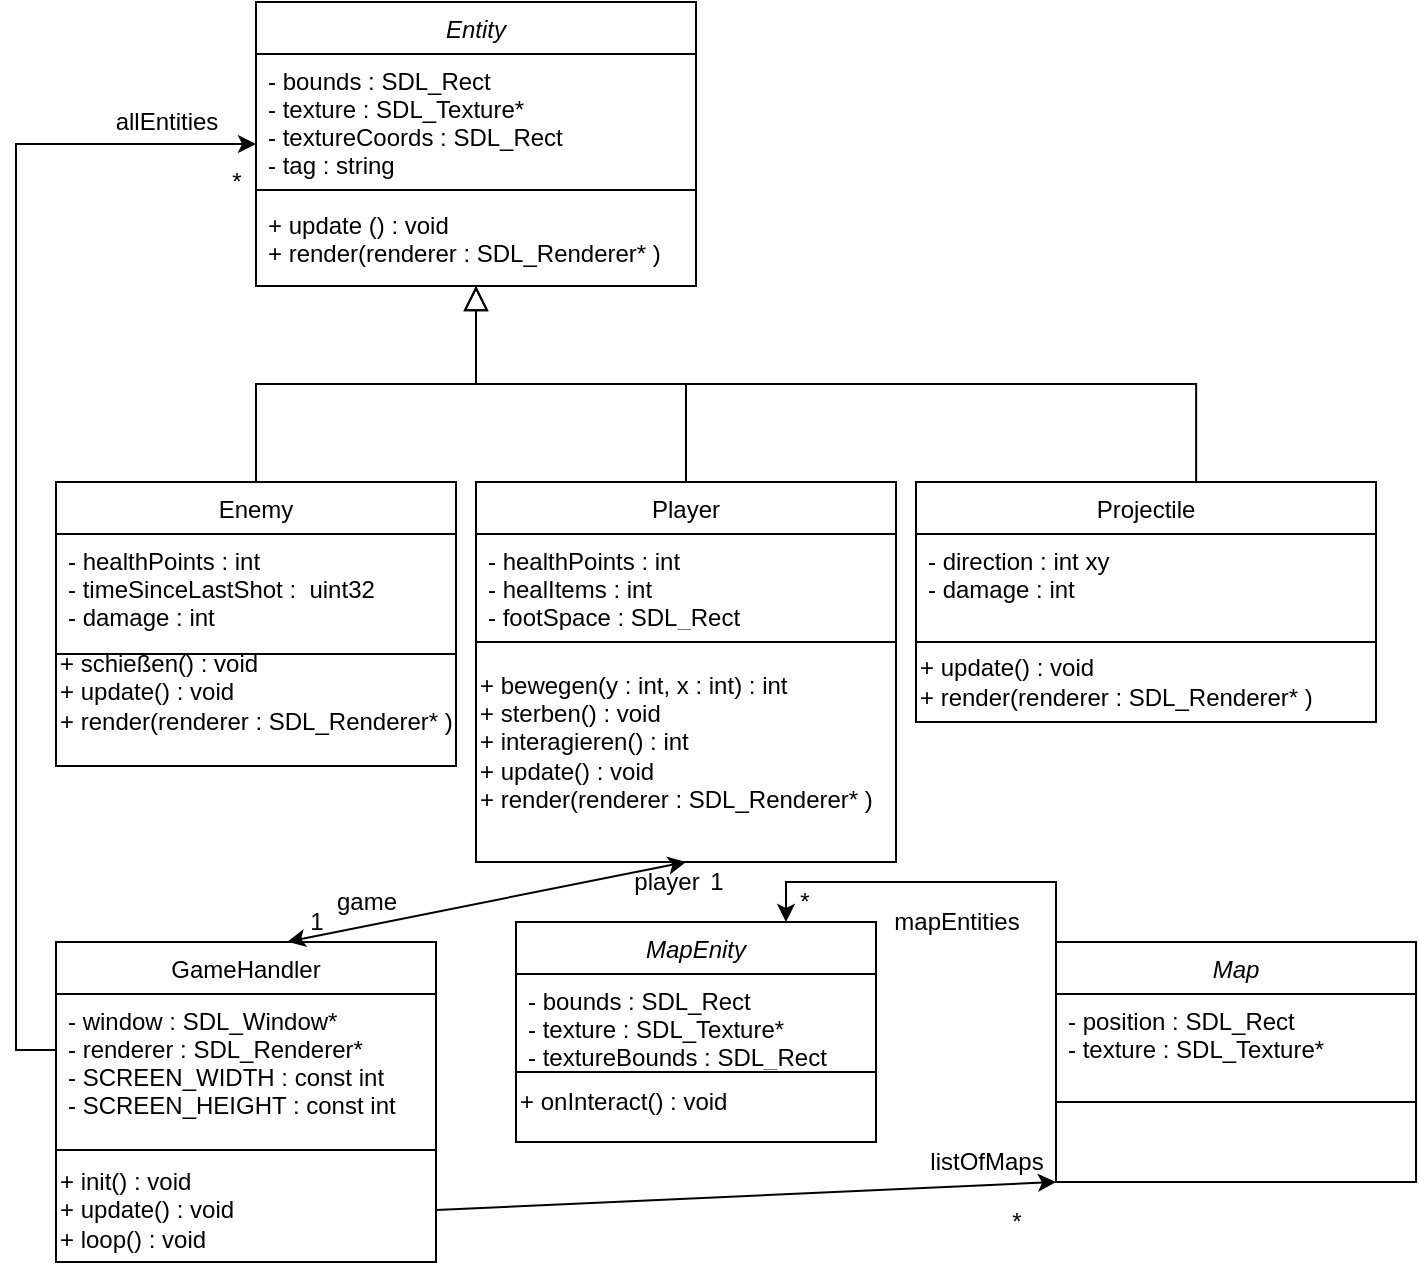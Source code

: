 <mxfile version="13.7.3" type="device"><diagram id="C5RBs43oDa-KdzZeNtuy" name="Page-1"><mxGraphModel dx="1086" dy="806" grid="1" gridSize="10" guides="1" tooltips="1" connect="1" arrows="1" fold="1" page="1" pageScale="1" pageWidth="827" pageHeight="1169" math="0" shadow="0"><root><mxCell id="WIyWlLk6GJQsqaUBKTNV-0"/><mxCell id="WIyWlLk6GJQsqaUBKTNV-1" parent="WIyWlLk6GJQsqaUBKTNV-0"/><mxCell id="zkfFHV4jXpPFQw0GAbJ--12" value="" style="endArrow=block;endSize=10;endFill=0;shadow=0;strokeWidth=1;rounded=0;edgeStyle=elbowEdgeStyle;elbow=vertical;" parent="WIyWlLk6GJQsqaUBKTNV-1" source="zkfFHV4jXpPFQw0GAbJ--6" target="zkfFHV4jXpPFQw0GAbJ--0" edge="1"><mxGeometry width="160" relative="1" as="geometry"><mxPoint x="110" y="103" as="sourcePoint"/><mxPoint x="110" y="103" as="targetPoint"/></mxGeometry></mxCell><mxCell id="zkfFHV4jXpPFQw0GAbJ--16" value="" style="endArrow=block;endSize=10;endFill=0;shadow=0;strokeWidth=1;rounded=0;edgeStyle=elbowEdgeStyle;elbow=vertical;" parent="WIyWlLk6GJQsqaUBKTNV-1" source="zkfFHV4jXpPFQw0GAbJ--13" target="zkfFHV4jXpPFQw0GAbJ--0" edge="1"><mxGeometry width="160" relative="1" as="geometry"><mxPoint x="120" y="273" as="sourcePoint"/><mxPoint x="220" y="171" as="targetPoint"/></mxGeometry></mxCell><mxCell id="ireMfG32L-UuXTgpNCbU-6" value="" style="endArrow=none;endSize=10;endFill=0;shadow=0;strokeWidth=1;rounded=0;edgeStyle=elbowEdgeStyle;elbow=vertical;exitX=0.609;exitY=0.004;exitDx=0;exitDy=0;exitPerimeter=0;" parent="WIyWlLk6GJQsqaUBKTNV-1" source="ireMfG32L-UuXTgpNCbU-9" edge="1"><mxGeometry width="160" relative="1" as="geometry"><mxPoint x="620" y="250" as="sourcePoint"/><mxPoint x="330" y="211" as="targetPoint"/><Array as="points"><mxPoint x="600" y="211"/></Array></mxGeometry></mxCell><mxCell id="zkfFHV4jXpPFQw0GAbJ--0" value="Entity" style="swimlane;fontStyle=2;align=center;verticalAlign=top;childLayout=stackLayout;horizontal=1;startSize=26;horizontalStack=0;resizeParent=1;resizeLast=0;collapsible=1;marginBottom=0;rounded=0;shadow=0;strokeWidth=1;" parent="WIyWlLk6GJQsqaUBKTNV-1" vertex="1"><mxGeometry x="130" y="20" width="220" height="142" as="geometry"><mxRectangle x="230" y="140" width="160" height="26" as="alternateBounds"/></mxGeometry></mxCell><mxCell id="zkfFHV4jXpPFQw0GAbJ--1" value="- bounds : SDL_Rect &#10;- texture : SDL_Texture*&#10;- textureCoords : SDL_Rect&#10;- tag : string" style="text;align=left;verticalAlign=top;spacingLeft=4;spacingRight=4;overflow=hidden;rotatable=0;points=[[0,0.5],[1,0.5]];portConstraint=eastwest;" parent="zkfFHV4jXpPFQw0GAbJ--0" vertex="1"><mxGeometry y="26" width="220" height="64" as="geometry"/></mxCell><mxCell id="zkfFHV4jXpPFQw0GAbJ--4" value="" style="line;html=1;strokeWidth=1;align=left;verticalAlign=middle;spacingTop=-1;spacingLeft=3;spacingRight=3;rotatable=0;labelPosition=right;points=[];portConstraint=eastwest;" parent="zkfFHV4jXpPFQw0GAbJ--0" vertex="1"><mxGeometry y="90" width="220" height="8" as="geometry"/></mxCell><mxCell id="zkfFHV4jXpPFQw0GAbJ--5" value="+ update () : void&#10;+ render(renderer : SDL_Renderer* )" style="text;align=left;verticalAlign=top;spacingLeft=4;spacingRight=4;overflow=hidden;rotatable=0;points=[[0,0.5],[1,0.5]];portConstraint=eastwest;" parent="zkfFHV4jXpPFQw0GAbJ--0" vertex="1"><mxGeometry y="98" width="220" height="44" as="geometry"/></mxCell><mxCell id="zkfFHV4jXpPFQw0GAbJ--6" value="Enemy" style="swimlane;fontStyle=0;align=center;verticalAlign=top;childLayout=stackLayout;horizontal=1;startSize=26;horizontalStack=0;resizeParent=1;resizeLast=0;collapsible=1;marginBottom=0;rounded=0;shadow=0;strokeWidth=1;" parent="WIyWlLk6GJQsqaUBKTNV-1" vertex="1"><mxGeometry x="30" y="260" width="200" height="142" as="geometry"><mxRectangle x="130" y="380" width="160" height="26" as="alternateBounds"/></mxGeometry></mxCell><mxCell id="zkfFHV4jXpPFQw0GAbJ--7" value="- healthPoints : int&#10;- timeSinceLastShot :  uint32&#10;- damage : int" style="text;align=left;verticalAlign=top;spacingLeft=4;spacingRight=4;overflow=hidden;rotatable=0;points=[[0,0.5],[1,0.5]];portConstraint=eastwest;" parent="zkfFHV4jXpPFQw0GAbJ--6" vertex="1"><mxGeometry y="26" width="200" height="56" as="geometry"/></mxCell><mxCell id="zkfFHV4jXpPFQw0GAbJ--9" value="" style="line;html=1;strokeWidth=1;align=left;verticalAlign=middle;spacingTop=-1;spacingLeft=3;spacingRight=3;rotatable=0;labelPosition=right;points=[];portConstraint=eastwest;" parent="zkfFHV4jXpPFQw0GAbJ--6" vertex="1"><mxGeometry y="82" width="200" height="8" as="geometry"/></mxCell><mxCell id="ireMfG32L-UuXTgpNCbU-4" value="+ schießen() : void&lt;br&gt;+ update() : void&lt;br&gt;+&amp;nbsp;&lt;span&gt;render(renderer : SDL_Renderer* )&lt;/span&gt;" style="text;html=1;strokeColor=none;fillColor=none;align=left;verticalAlign=middle;whiteSpace=wrap;rounded=0;" parent="zkfFHV4jXpPFQw0GAbJ--6" vertex="1"><mxGeometry y="90" width="200" height="30" as="geometry"/></mxCell><mxCell id="zkfFHV4jXpPFQw0GAbJ--13" value="Player" style="swimlane;fontStyle=0;align=center;verticalAlign=top;childLayout=stackLayout;horizontal=1;startSize=26;horizontalStack=0;resizeParent=1;resizeLast=0;collapsible=1;marginBottom=0;rounded=0;shadow=0;strokeWidth=1;" parent="WIyWlLk6GJQsqaUBKTNV-1" vertex="1"><mxGeometry x="240" y="260" width="210" height="190" as="geometry"><mxRectangle x="340" y="380" width="170" height="26" as="alternateBounds"/></mxGeometry></mxCell><mxCell id="zkfFHV4jXpPFQw0GAbJ--14" value="- healthPoints : int &#10;- healItems : int&#10;- footSpace : SDL_Rect" style="text;align=left;verticalAlign=top;spacingLeft=4;spacingRight=4;overflow=hidden;rotatable=0;points=[[0,0.5],[1,0.5]];portConstraint=eastwest;" parent="zkfFHV4jXpPFQw0GAbJ--13" vertex="1"><mxGeometry y="26" width="210" height="44" as="geometry"/></mxCell><mxCell id="zkfFHV4jXpPFQw0GAbJ--15" value="" style="line;html=1;strokeWidth=1;align=left;verticalAlign=middle;spacingTop=-1;spacingLeft=3;spacingRight=3;rotatable=0;labelPosition=right;points=[];portConstraint=eastwest;" parent="zkfFHV4jXpPFQw0GAbJ--13" vertex="1"><mxGeometry y="70" width="210" height="20" as="geometry"/></mxCell><mxCell id="ireMfG32L-UuXTgpNCbU-3" value="+ bewegen(y : int, x : int) : int&lt;br&gt;+ sterben() : void&lt;br&gt;+ interagieren() : int&lt;br&gt;+ update() : void&lt;br&gt;+&amp;nbsp;&lt;span&gt;render(renderer : SDL_Renderer* )&lt;/span&gt;" style="text;html=1;strokeColor=none;fillColor=none;align=left;verticalAlign=middle;whiteSpace=wrap;rounded=0;" parent="zkfFHV4jXpPFQw0GAbJ--13" vertex="1"><mxGeometry y="90" width="210" height="80" as="geometry"/></mxCell><mxCell id="ireMfG32L-UuXTgpNCbU-9" value="Projectile" style="swimlane;fontStyle=0;align=center;verticalAlign=top;childLayout=stackLayout;horizontal=1;startSize=26;horizontalStack=0;resizeParent=1;resizeLast=0;collapsible=1;marginBottom=0;rounded=0;shadow=0;strokeWidth=1;" parent="WIyWlLk6GJQsqaUBKTNV-1" vertex="1"><mxGeometry x="460" y="260" width="230" height="120" as="geometry"><mxRectangle x="340" y="380" width="170" height="26" as="alternateBounds"/></mxGeometry></mxCell><mxCell id="ireMfG32L-UuXTgpNCbU-10" value="- direction : int xy&#10;- damage : int" style="text;align=left;verticalAlign=top;spacingLeft=4;spacingRight=4;overflow=hidden;rotatable=0;points=[[0,0.5],[1,0.5]];portConstraint=eastwest;" parent="ireMfG32L-UuXTgpNCbU-9" vertex="1"><mxGeometry y="26" width="230" height="44" as="geometry"/></mxCell><mxCell id="ireMfG32L-UuXTgpNCbU-11" value="" style="line;html=1;strokeWidth=1;align=left;verticalAlign=middle;spacingTop=-1;spacingLeft=3;spacingRight=3;rotatable=0;labelPosition=right;points=[];portConstraint=eastwest;" parent="ireMfG32L-UuXTgpNCbU-9" vertex="1"><mxGeometry y="70" width="230" height="20" as="geometry"/></mxCell><mxCell id="ireMfG32L-UuXTgpNCbU-12" value="+ update() : void&lt;br&gt;&lt;span&gt;+ render(renderer : SDL_Renderer* )&lt;/span&gt;" style="text;html=1;strokeColor=none;fillColor=none;align=left;verticalAlign=middle;whiteSpace=wrap;rounded=0;" parent="ireMfG32L-UuXTgpNCbU-9" vertex="1"><mxGeometry y="90" width="230" height="20" as="geometry"/></mxCell><mxCell id="bjbM4pXFoCjJsERcXQf7-0" value="GameHandler" style="swimlane;fontStyle=0;align=center;verticalAlign=top;childLayout=stackLayout;horizontal=1;startSize=26;horizontalStack=0;resizeParent=1;resizeLast=0;collapsible=1;marginBottom=0;rounded=0;shadow=0;strokeWidth=1;" parent="WIyWlLk6GJQsqaUBKTNV-1" vertex="1"><mxGeometry x="30" y="490" width="190" height="160" as="geometry"><mxRectangle x="130" y="380" width="160" height="26" as="alternateBounds"/></mxGeometry></mxCell><mxCell id="bjbM4pXFoCjJsERcXQf7-1" value="- window : SDL_Window*&#10;- renderer : SDL_Renderer*&#10;- SCREEN_WIDTH : const int &#10;- SCREEN_HEIGHT : const int " style="text;align=left;verticalAlign=top;spacingLeft=4;spacingRight=4;overflow=hidden;rotatable=0;points=[[0,0.5],[1,0.5]];portConstraint=eastwest;" parent="bjbM4pXFoCjJsERcXQf7-0" vertex="1"><mxGeometry y="26" width="190" height="74" as="geometry"/></mxCell><mxCell id="bjbM4pXFoCjJsERcXQf7-2" value="" style="line;html=1;strokeWidth=1;align=left;verticalAlign=middle;spacingTop=-1;spacingLeft=3;spacingRight=3;rotatable=0;labelPosition=right;points=[];portConstraint=eastwest;" parent="bjbM4pXFoCjJsERcXQf7-0" vertex="1"><mxGeometry y="100" width="190" height="8" as="geometry"/></mxCell><mxCell id="bjbM4pXFoCjJsERcXQf7-3" value="+ init() : void&lt;br&gt;+ update() : void&lt;br&gt;+ loop() : void" style="text;html=1;strokeColor=none;fillColor=none;align=left;verticalAlign=middle;whiteSpace=wrap;rounded=0;" parent="bjbM4pXFoCjJsERcXQf7-0" vertex="1"><mxGeometry y="108" width="190" height="52" as="geometry"/></mxCell><mxCell id="bjbM4pXFoCjJsERcXQf7-5" value="" style="endArrow=classic;html=1;rounded=0;exitX=0.609;exitY=-0.001;exitDx=0;exitDy=0;exitPerimeter=0;entryX=0.5;entryY=1;entryDx=0;entryDy=0;startArrow=classic;startFill=1;" parent="WIyWlLk6GJQsqaUBKTNV-1" source="bjbM4pXFoCjJsERcXQf7-0" target="zkfFHV4jXpPFQw0GAbJ--13" edge="1"><mxGeometry width="50" height="50" relative="1" as="geometry"><mxPoint x="290" y="463" as="sourcePoint"/><mxPoint x="340" y="413" as="targetPoint"/></mxGeometry></mxCell><mxCell id="bjbM4pXFoCjJsERcXQf7-11" style="edgeStyle=orthogonalEdgeStyle;rounded=0;orthogonalLoop=1;jettySize=auto;html=1;exitX=0;exitY=0.5;exitDx=0;exitDy=0;" parent="WIyWlLk6GJQsqaUBKTNV-1" source="bjbM4pXFoCjJsERcXQf7-1" target="zkfFHV4jXpPFQw0GAbJ--0" edge="1"><mxGeometry relative="1" as="geometry"><mxPoint x="10" y="30" as="targetPoint"/><Array as="points"><mxPoint x="10" y="544"/><mxPoint x="10" y="91"/></Array></mxGeometry></mxCell><mxCell id="bjbM4pXFoCjJsERcXQf7-12" value="*" style="text;html=1;align=center;verticalAlign=middle;resizable=0;points=[];autosize=1;strokeColor=none;fillColor=none;" parent="WIyWlLk6GJQsqaUBKTNV-1" vertex="1"><mxGeometry x="110" y="100" width="20" height="20" as="geometry"/></mxCell><mxCell id="bjbM4pXFoCjJsERcXQf7-13" value="allEntities" style="text;html=1;align=center;verticalAlign=middle;resizable=0;points=[];autosize=1;strokeColor=none;fillColor=none;" parent="WIyWlLk6GJQsqaUBKTNV-1" vertex="1"><mxGeometry x="50" y="70" width="70" height="20" as="geometry"/></mxCell><mxCell id="bjbM4pXFoCjJsERcXQf7-24" style="edgeStyle=orthogonalEdgeStyle;rounded=0;orthogonalLoop=1;jettySize=auto;html=1;exitX=0;exitY=0;exitDx=0;exitDy=0;entryX=0.75;entryY=0;entryDx=0;entryDy=0;" parent="WIyWlLk6GJQsqaUBKTNV-1" source="bjbM4pXFoCjJsERcXQf7-14" target="bjbM4pXFoCjJsERcXQf7-18" edge="1"><mxGeometry relative="1" as="geometry"/></mxCell><mxCell id="bjbM4pXFoCjJsERcXQf7-14" value="Map" style="swimlane;fontStyle=2;align=center;verticalAlign=top;childLayout=stackLayout;horizontal=1;startSize=26;horizontalStack=0;resizeParent=1;resizeLast=0;collapsible=1;marginBottom=0;rounded=0;shadow=0;strokeWidth=1;" parent="WIyWlLk6GJQsqaUBKTNV-1" vertex="1"><mxGeometry x="530" y="490" width="180" height="120" as="geometry"><mxRectangle x="340" y="380" width="170" height="26" as="alternateBounds"/></mxGeometry></mxCell><mxCell id="bjbM4pXFoCjJsERcXQf7-15" value="- position : SDL_Rect&#10;- texture : SDL_Texture*" style="text;align=left;verticalAlign=top;spacingLeft=4;spacingRight=4;overflow=hidden;rotatable=0;points=[[0,0.5],[1,0.5]];portConstraint=eastwest;" parent="bjbM4pXFoCjJsERcXQf7-14" vertex="1"><mxGeometry y="26" width="180" height="44" as="geometry"/></mxCell><mxCell id="bjbM4pXFoCjJsERcXQf7-16" value="" style="line;html=1;strokeWidth=1;align=left;verticalAlign=middle;spacingTop=-1;spacingLeft=3;spacingRight=3;rotatable=0;labelPosition=right;points=[];portConstraint=eastwest;" parent="bjbM4pXFoCjJsERcXQf7-14" vertex="1"><mxGeometry y="70" width="180" height="20" as="geometry"/></mxCell><mxCell id="bjbM4pXFoCjJsERcXQf7-18" value="MapEnity" style="swimlane;fontStyle=2;align=center;verticalAlign=top;childLayout=stackLayout;horizontal=1;startSize=26;horizontalStack=0;resizeParent=1;resizeLast=0;collapsible=1;marginBottom=0;rounded=0;shadow=0;strokeWidth=1;" parent="WIyWlLk6GJQsqaUBKTNV-1" vertex="1"><mxGeometry x="260" y="480" width="180" height="110" as="geometry"><mxRectangle x="340" y="380" width="170" height="26" as="alternateBounds"/></mxGeometry></mxCell><mxCell id="bjbM4pXFoCjJsERcXQf7-19" value="- bounds : SDL_Rect&#10;- texture : SDL_Texture*&#10;- textureBounds : SDL_Rect" style="text;align=left;verticalAlign=top;spacingLeft=4;spacingRight=4;overflow=hidden;rotatable=0;points=[[0,0.5],[1,0.5]];portConstraint=eastwest;" parent="bjbM4pXFoCjJsERcXQf7-18" vertex="1"><mxGeometry y="26" width="180" height="44" as="geometry"/></mxCell><mxCell id="bjbM4pXFoCjJsERcXQf7-20" value="" style="line;html=1;strokeWidth=1;align=left;verticalAlign=middle;spacingTop=-1;spacingLeft=3;spacingRight=3;rotatable=0;labelPosition=right;points=[];portConstraint=eastwest;" parent="bjbM4pXFoCjJsERcXQf7-18" vertex="1"><mxGeometry y="70" width="180" height="10" as="geometry"/></mxCell><mxCell id="bjbM4pXFoCjJsERcXQf7-21" value="+ onInteract() : void" style="text;html=1;strokeColor=none;fillColor=none;align=left;verticalAlign=middle;whiteSpace=wrap;rounded=0;" parent="bjbM4pXFoCjJsERcXQf7-18" vertex="1"><mxGeometry y="80" width="180" height="20" as="geometry"/></mxCell><mxCell id="bjbM4pXFoCjJsERcXQf7-25" value="*" style="text;html=1;align=center;verticalAlign=middle;resizable=0;points=[];autosize=1;strokeColor=none;fillColor=none;" parent="WIyWlLk6GJQsqaUBKTNV-1" vertex="1"><mxGeometry x="394" y="460" width="20" height="20" as="geometry"/></mxCell><mxCell id="bjbM4pXFoCjJsERcXQf7-26" value="" style="endArrow=classic;html=1;rounded=0;entryX=0;entryY=1;entryDx=0;entryDy=0;exitX=1;exitY=0.5;exitDx=0;exitDy=0;" parent="WIyWlLk6GJQsqaUBKTNV-1" source="bjbM4pXFoCjJsERcXQf7-3" target="bjbM4pXFoCjJsERcXQf7-14" edge="1"><mxGeometry width="50" height="50" relative="1" as="geometry"><mxPoint x="290" y="470" as="sourcePoint"/><mxPoint x="340" y="420" as="targetPoint"/></mxGeometry></mxCell><mxCell id="bjbM4pXFoCjJsERcXQf7-27" value="1" style="text;html=1;align=center;verticalAlign=middle;resizable=0;points=[];autosize=1;strokeColor=none;fillColor=none;" parent="WIyWlLk6GJQsqaUBKTNV-1" vertex="1"><mxGeometry x="350" y="450" width="20" height="20" as="geometry"/></mxCell><mxCell id="bjbM4pXFoCjJsERcXQf7-28" value="1" style="text;html=1;align=center;verticalAlign=middle;resizable=0;points=[];autosize=1;strokeColor=none;fillColor=none;" parent="WIyWlLk6GJQsqaUBKTNV-1" vertex="1"><mxGeometry x="150" y="470" width="20" height="20" as="geometry"/></mxCell><mxCell id="bjbM4pXFoCjJsERcXQf7-29" value="player" style="text;html=1;align=center;verticalAlign=middle;resizable=0;points=[];autosize=1;strokeColor=none;fillColor=none;" parent="WIyWlLk6GJQsqaUBKTNV-1" vertex="1"><mxGeometry x="310" y="450" width="50" height="20" as="geometry"/></mxCell><mxCell id="bjbM4pXFoCjJsERcXQf7-30" value="game" style="text;html=1;align=center;verticalAlign=middle;resizable=0;points=[];autosize=1;strokeColor=none;fillColor=none;" parent="WIyWlLk6GJQsqaUBKTNV-1" vertex="1"><mxGeometry x="160" y="460" width="50" height="20" as="geometry"/></mxCell><mxCell id="bjbM4pXFoCjJsERcXQf7-31" value="mapEntities" style="text;html=1;align=center;verticalAlign=middle;resizable=0;points=[];autosize=1;strokeColor=none;fillColor=none;" parent="WIyWlLk6GJQsqaUBKTNV-1" vertex="1"><mxGeometry x="440" y="470" width="80" height="20" as="geometry"/></mxCell><mxCell id="bjbM4pXFoCjJsERcXQf7-32" value="*" style="text;html=1;align=center;verticalAlign=middle;resizable=0;points=[];autosize=1;strokeColor=none;fillColor=none;" parent="WIyWlLk6GJQsqaUBKTNV-1" vertex="1"><mxGeometry x="500" y="620" width="20" height="20" as="geometry"/></mxCell><mxCell id="bjbM4pXFoCjJsERcXQf7-33" value="listOfMaps" style="text;html=1;align=center;verticalAlign=middle;resizable=0;points=[];autosize=1;strokeColor=none;fillColor=none;" parent="WIyWlLk6GJQsqaUBKTNV-1" vertex="1"><mxGeometry x="460" y="590" width="70" height="20" as="geometry"/></mxCell></root></mxGraphModel></diagram></mxfile>